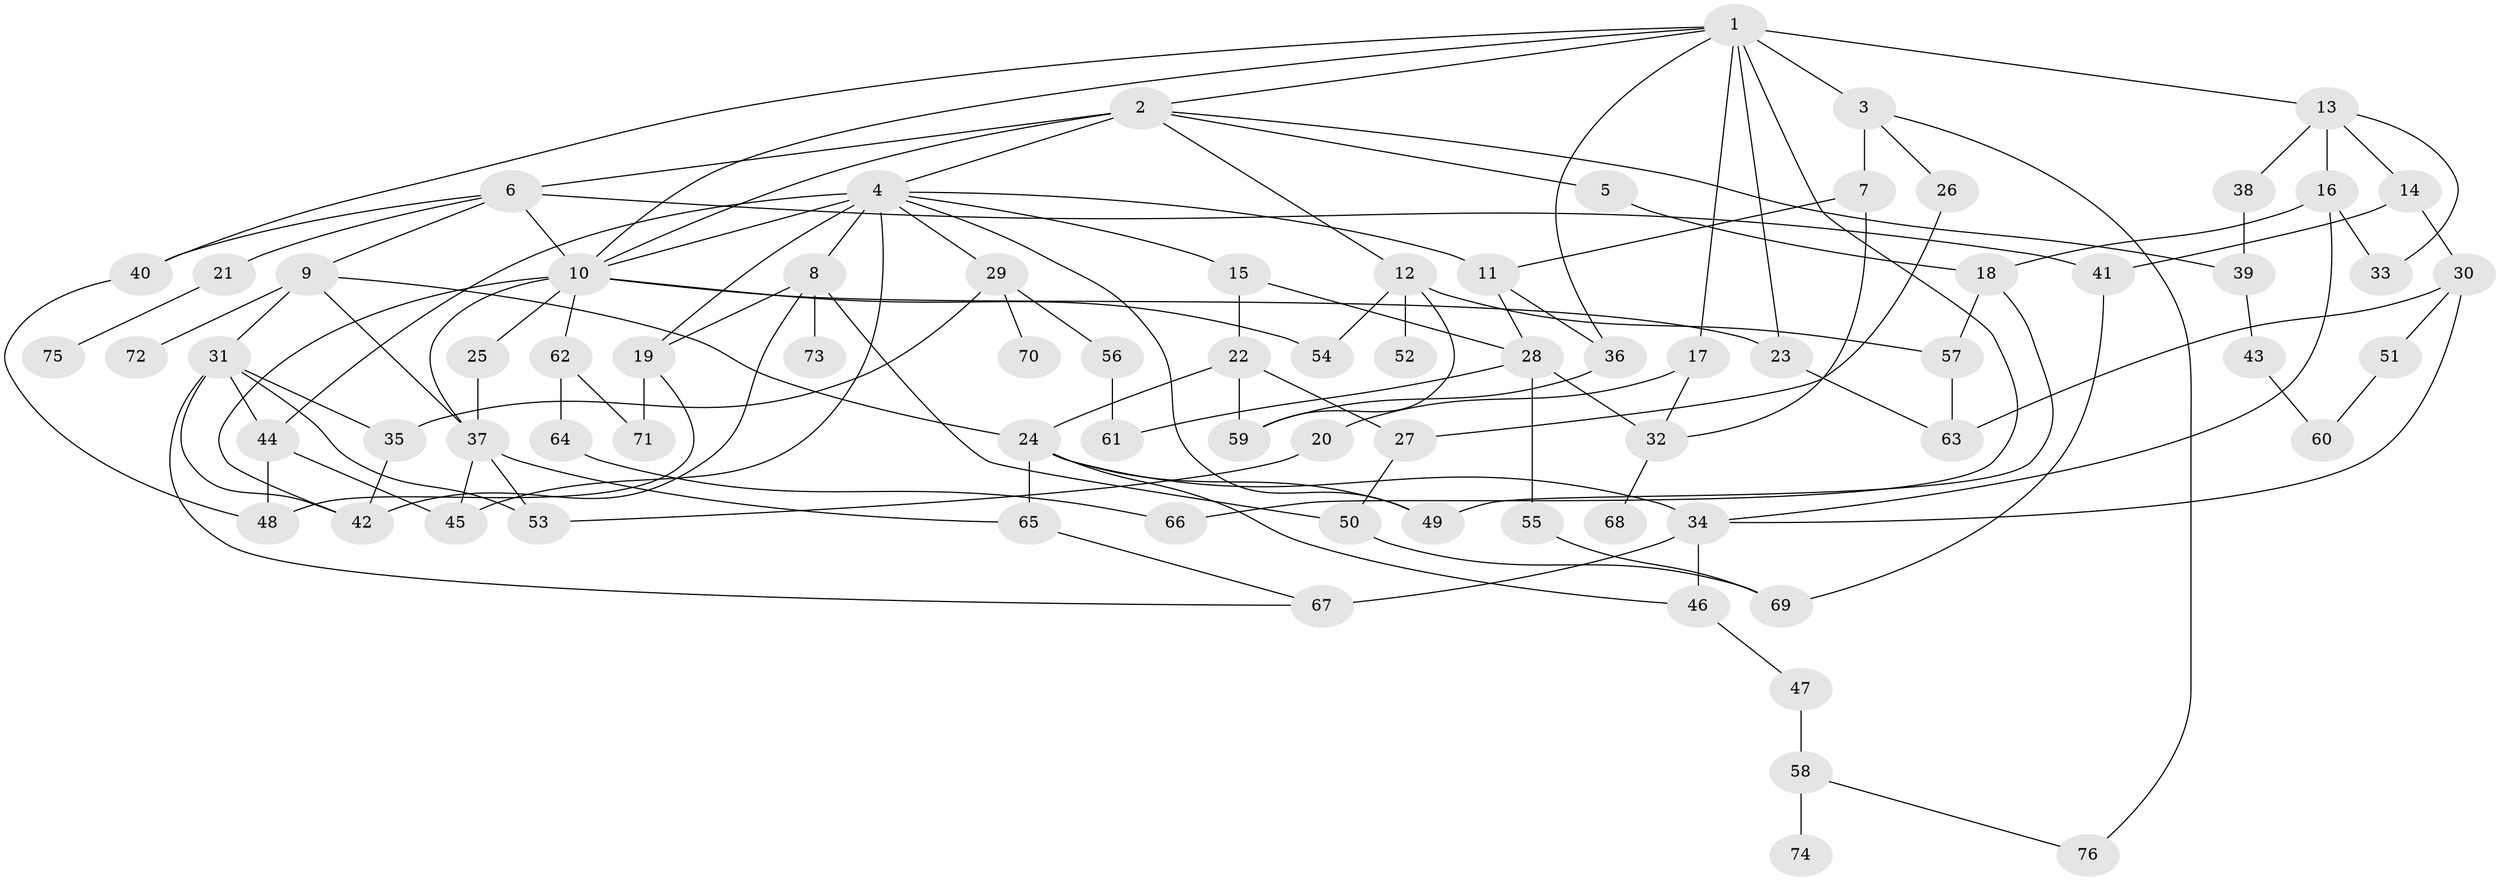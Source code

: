 // original degree distribution, {6: 0.053691275167785234, 5: 0.0738255033557047, 7: 0.013422818791946308, 3: 0.24161073825503357, 4: 0.14093959731543623, 2: 0.28187919463087246, 1: 0.19463087248322147}
// Generated by graph-tools (version 1.1) at 2025/34/03/09/25 02:34:10]
// undirected, 76 vertices, 127 edges
graph export_dot {
graph [start="1"]
  node [color=gray90,style=filled];
  1;
  2;
  3;
  4;
  5;
  6;
  7;
  8;
  9;
  10;
  11;
  12;
  13;
  14;
  15;
  16;
  17;
  18;
  19;
  20;
  21;
  22;
  23;
  24;
  25;
  26;
  27;
  28;
  29;
  30;
  31;
  32;
  33;
  34;
  35;
  36;
  37;
  38;
  39;
  40;
  41;
  42;
  43;
  44;
  45;
  46;
  47;
  48;
  49;
  50;
  51;
  52;
  53;
  54;
  55;
  56;
  57;
  58;
  59;
  60;
  61;
  62;
  63;
  64;
  65;
  66;
  67;
  68;
  69;
  70;
  71;
  72;
  73;
  74;
  75;
  76;
  1 -- 2 [weight=1.0];
  1 -- 3 [weight=2.0];
  1 -- 10 [weight=1.0];
  1 -- 13 [weight=1.0];
  1 -- 17 [weight=1.0];
  1 -- 23 [weight=1.0];
  1 -- 36 [weight=1.0];
  1 -- 40 [weight=1.0];
  1 -- 66 [weight=1.0];
  2 -- 4 [weight=2.0];
  2 -- 5 [weight=1.0];
  2 -- 6 [weight=1.0];
  2 -- 10 [weight=1.0];
  2 -- 12 [weight=1.0];
  2 -- 39 [weight=1.0];
  3 -- 7 [weight=2.0];
  3 -- 26 [weight=1.0];
  3 -- 76 [weight=1.0];
  4 -- 8 [weight=3.0];
  4 -- 10 [weight=1.0];
  4 -- 11 [weight=1.0];
  4 -- 15 [weight=1.0];
  4 -- 19 [weight=1.0];
  4 -- 29 [weight=1.0];
  4 -- 44 [weight=1.0];
  4 -- 45 [weight=1.0];
  4 -- 49 [weight=1.0];
  5 -- 18 [weight=1.0];
  6 -- 9 [weight=1.0];
  6 -- 10 [weight=1.0];
  6 -- 21 [weight=1.0];
  6 -- 40 [weight=1.0];
  6 -- 41 [weight=1.0];
  7 -- 11 [weight=1.0];
  7 -- 32 [weight=1.0];
  8 -- 19 [weight=1.0];
  8 -- 42 [weight=1.0];
  8 -- 50 [weight=1.0];
  8 -- 73 [weight=1.0];
  9 -- 24 [weight=1.0];
  9 -- 31 [weight=1.0];
  9 -- 37 [weight=1.0];
  9 -- 72 [weight=1.0];
  10 -- 23 [weight=1.0];
  10 -- 25 [weight=1.0];
  10 -- 37 [weight=1.0];
  10 -- 42 [weight=1.0];
  10 -- 54 [weight=1.0];
  10 -- 62 [weight=1.0];
  11 -- 28 [weight=1.0];
  11 -- 36 [weight=1.0];
  12 -- 52 [weight=1.0];
  12 -- 54 [weight=1.0];
  12 -- 57 [weight=2.0];
  12 -- 59 [weight=1.0];
  13 -- 14 [weight=1.0];
  13 -- 16 [weight=1.0];
  13 -- 33 [weight=1.0];
  13 -- 38 [weight=1.0];
  14 -- 30 [weight=1.0];
  14 -- 41 [weight=1.0];
  15 -- 22 [weight=1.0];
  15 -- 28 [weight=1.0];
  16 -- 18 [weight=1.0];
  16 -- 33 [weight=1.0];
  16 -- 34 [weight=1.0];
  17 -- 20 [weight=1.0];
  17 -- 32 [weight=1.0];
  18 -- 49 [weight=1.0];
  18 -- 57 [weight=1.0];
  19 -- 48 [weight=1.0];
  19 -- 71 [weight=1.0];
  20 -- 53 [weight=1.0];
  21 -- 75 [weight=1.0];
  22 -- 24 [weight=1.0];
  22 -- 27 [weight=1.0];
  22 -- 59 [weight=2.0];
  23 -- 63 [weight=1.0];
  24 -- 34 [weight=1.0];
  24 -- 46 [weight=1.0];
  24 -- 49 [weight=1.0];
  24 -- 65 [weight=2.0];
  25 -- 37 [weight=1.0];
  26 -- 27 [weight=1.0];
  27 -- 50 [weight=1.0];
  28 -- 32 [weight=1.0];
  28 -- 55 [weight=1.0];
  28 -- 61 [weight=1.0];
  29 -- 35 [weight=1.0];
  29 -- 56 [weight=1.0];
  29 -- 70 [weight=1.0];
  30 -- 34 [weight=1.0];
  30 -- 51 [weight=1.0];
  30 -- 63 [weight=1.0];
  31 -- 35 [weight=1.0];
  31 -- 42 [weight=1.0];
  31 -- 44 [weight=1.0];
  31 -- 53 [weight=1.0];
  31 -- 67 [weight=1.0];
  32 -- 68 [weight=1.0];
  34 -- 46 [weight=2.0];
  34 -- 67 [weight=2.0];
  35 -- 42 [weight=1.0];
  36 -- 59 [weight=1.0];
  37 -- 45 [weight=1.0];
  37 -- 53 [weight=1.0];
  37 -- 65 [weight=1.0];
  38 -- 39 [weight=1.0];
  39 -- 43 [weight=1.0];
  40 -- 48 [weight=1.0];
  41 -- 69 [weight=1.0];
  43 -- 60 [weight=1.0];
  44 -- 45 [weight=1.0];
  44 -- 48 [weight=1.0];
  46 -- 47 [weight=1.0];
  47 -- 58 [weight=2.0];
  50 -- 69 [weight=1.0];
  51 -- 60 [weight=1.0];
  55 -- 69 [weight=1.0];
  56 -- 61 [weight=1.0];
  57 -- 63 [weight=1.0];
  58 -- 74 [weight=1.0];
  58 -- 76 [weight=1.0];
  62 -- 64 [weight=1.0];
  62 -- 71 [weight=1.0];
  64 -- 66 [weight=1.0];
  65 -- 67 [weight=1.0];
}

